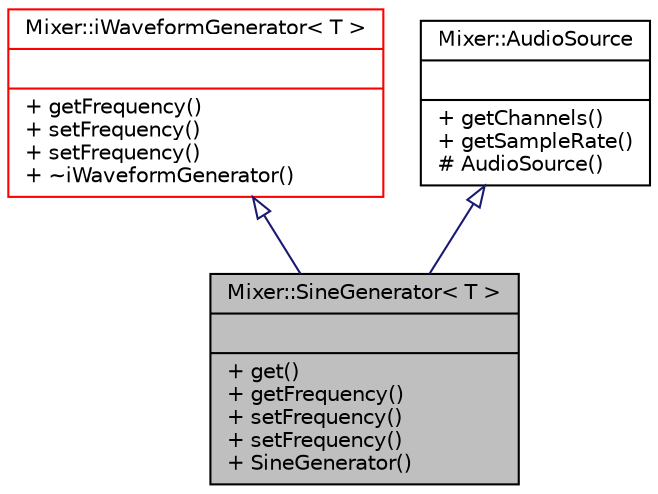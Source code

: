 digraph "Mixer::SineGenerator&lt; T &gt;"
{
 // INTERACTIVE_SVG=YES
  bgcolor="transparent";
  edge [fontname="Helvetica",fontsize="10",labelfontname="Helvetica",labelfontsize="10"];
  node [fontname="Helvetica",fontsize="10",shape=record];
  Node0 [label="{Mixer::SineGenerator\< T \>\n||+ get()\l+ getFrequency()\l+ setFrequency()\l+ setFrequency()\l+ SineGenerator()\l}",height=0.2,width=0.4,color="black", fillcolor="grey75", style="filled", fontcolor="black"];
  Node1 -> Node0 [dir="back",color="midnightblue",fontsize="10",style="solid",arrowtail="onormal",fontname="Helvetica"];
  Node1 [label="{Mixer::iWaveformGenerator\< T \>\n||+ getFrequency()\l+ setFrequency()\l+ setFrequency()\l+ ~iWaveformGenerator()\l}",height=0.2,width=0.4,color="red",URL="$classMixer_1_1iWaveformGenerator.html"];
  Node3 -> Node0 [dir="back",color="midnightblue",fontsize="10",style="solid",arrowtail="onormal",fontname="Helvetica"];
  Node3 [label="{Mixer::AudioSource\n||+ getChannels()\l+ getSampleRate()\l# AudioSource()\l}",height=0.2,width=0.4,color="black",URL="$classMixer_1_1AudioSource.html"];
}
